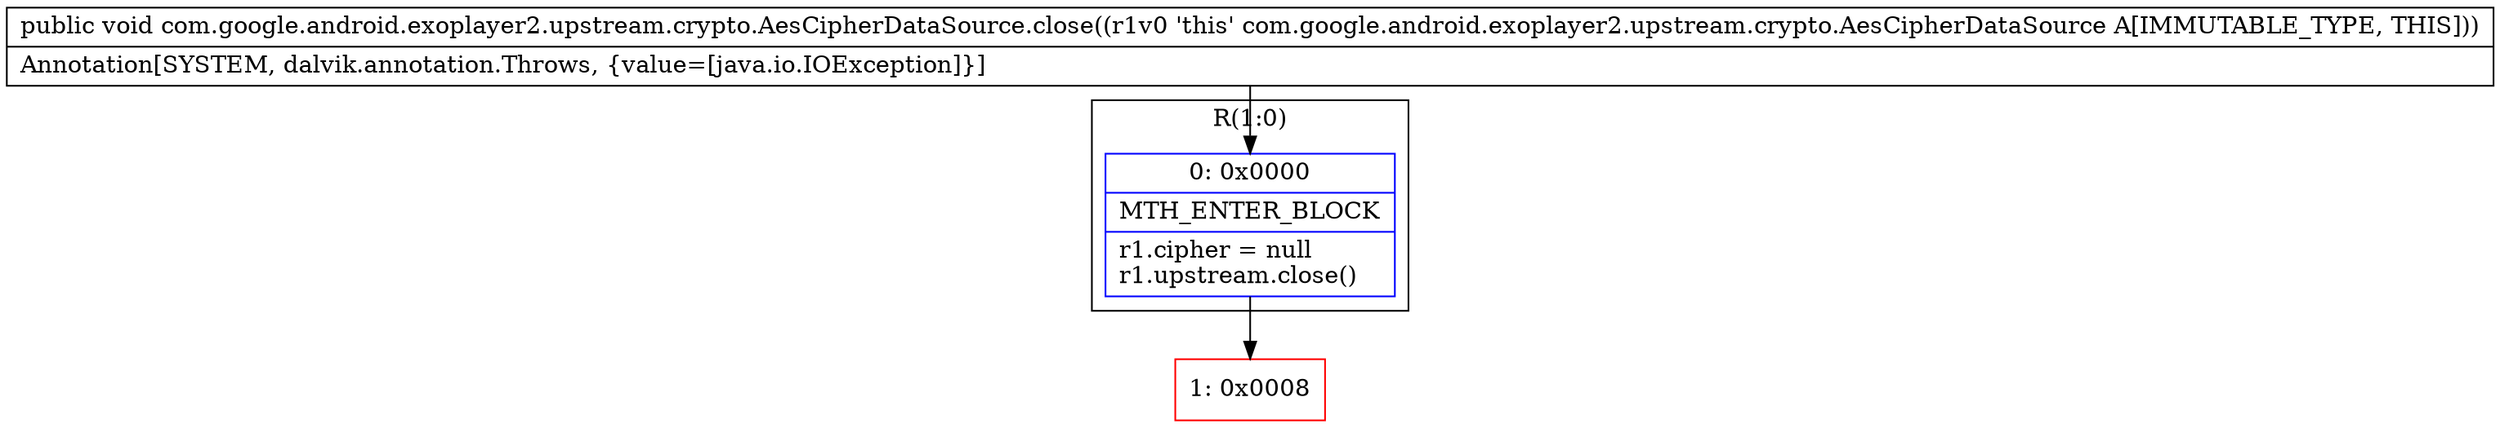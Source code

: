 digraph "CFG forcom.google.android.exoplayer2.upstream.crypto.AesCipherDataSource.close()V" {
subgraph cluster_Region_882295031 {
label = "R(1:0)";
node [shape=record,color=blue];
Node_0 [shape=record,label="{0\:\ 0x0000|MTH_ENTER_BLOCK\l|r1.cipher = null\lr1.upstream.close()\l}"];
}
Node_1 [shape=record,color=red,label="{1\:\ 0x0008}"];
MethodNode[shape=record,label="{public void com.google.android.exoplayer2.upstream.crypto.AesCipherDataSource.close((r1v0 'this' com.google.android.exoplayer2.upstream.crypto.AesCipherDataSource A[IMMUTABLE_TYPE, THIS]))  | Annotation[SYSTEM, dalvik.annotation.Throws, \{value=[java.io.IOException]\}]\l}"];
MethodNode -> Node_0;
Node_0 -> Node_1;
}


